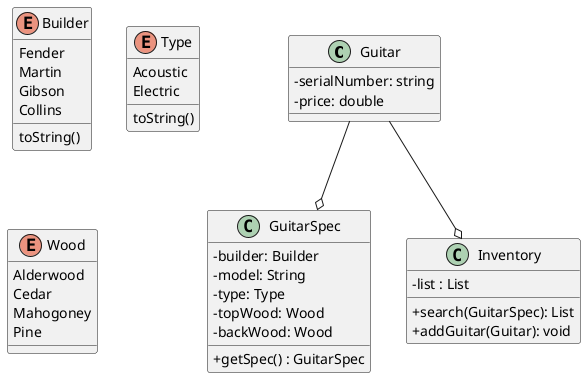 @startuml

skinparam classAttributeIconSize 0

class Guitar {
-serialNumber: string
-price: double

}

class GuitarSpec{
-builder: Builder
-model: String
-type: Type
-topWood: Wood
-backWood: Wood
+getSpec() : GuitarSpec
}

class Inventory {
-list : List
+search(GuitarSpec): List
+addGuitar(Guitar): void
}

enum Builder {
Fender
Martin
Gibson
Collins
toString()
}

enum Type {
Acoustic
Electric
toString()
}

enum Wood {
Alderwood
Cedar
Mahogoney
Pine
}

Guitar --o Inventory
Guitar --o GuitarSpec

@enduml